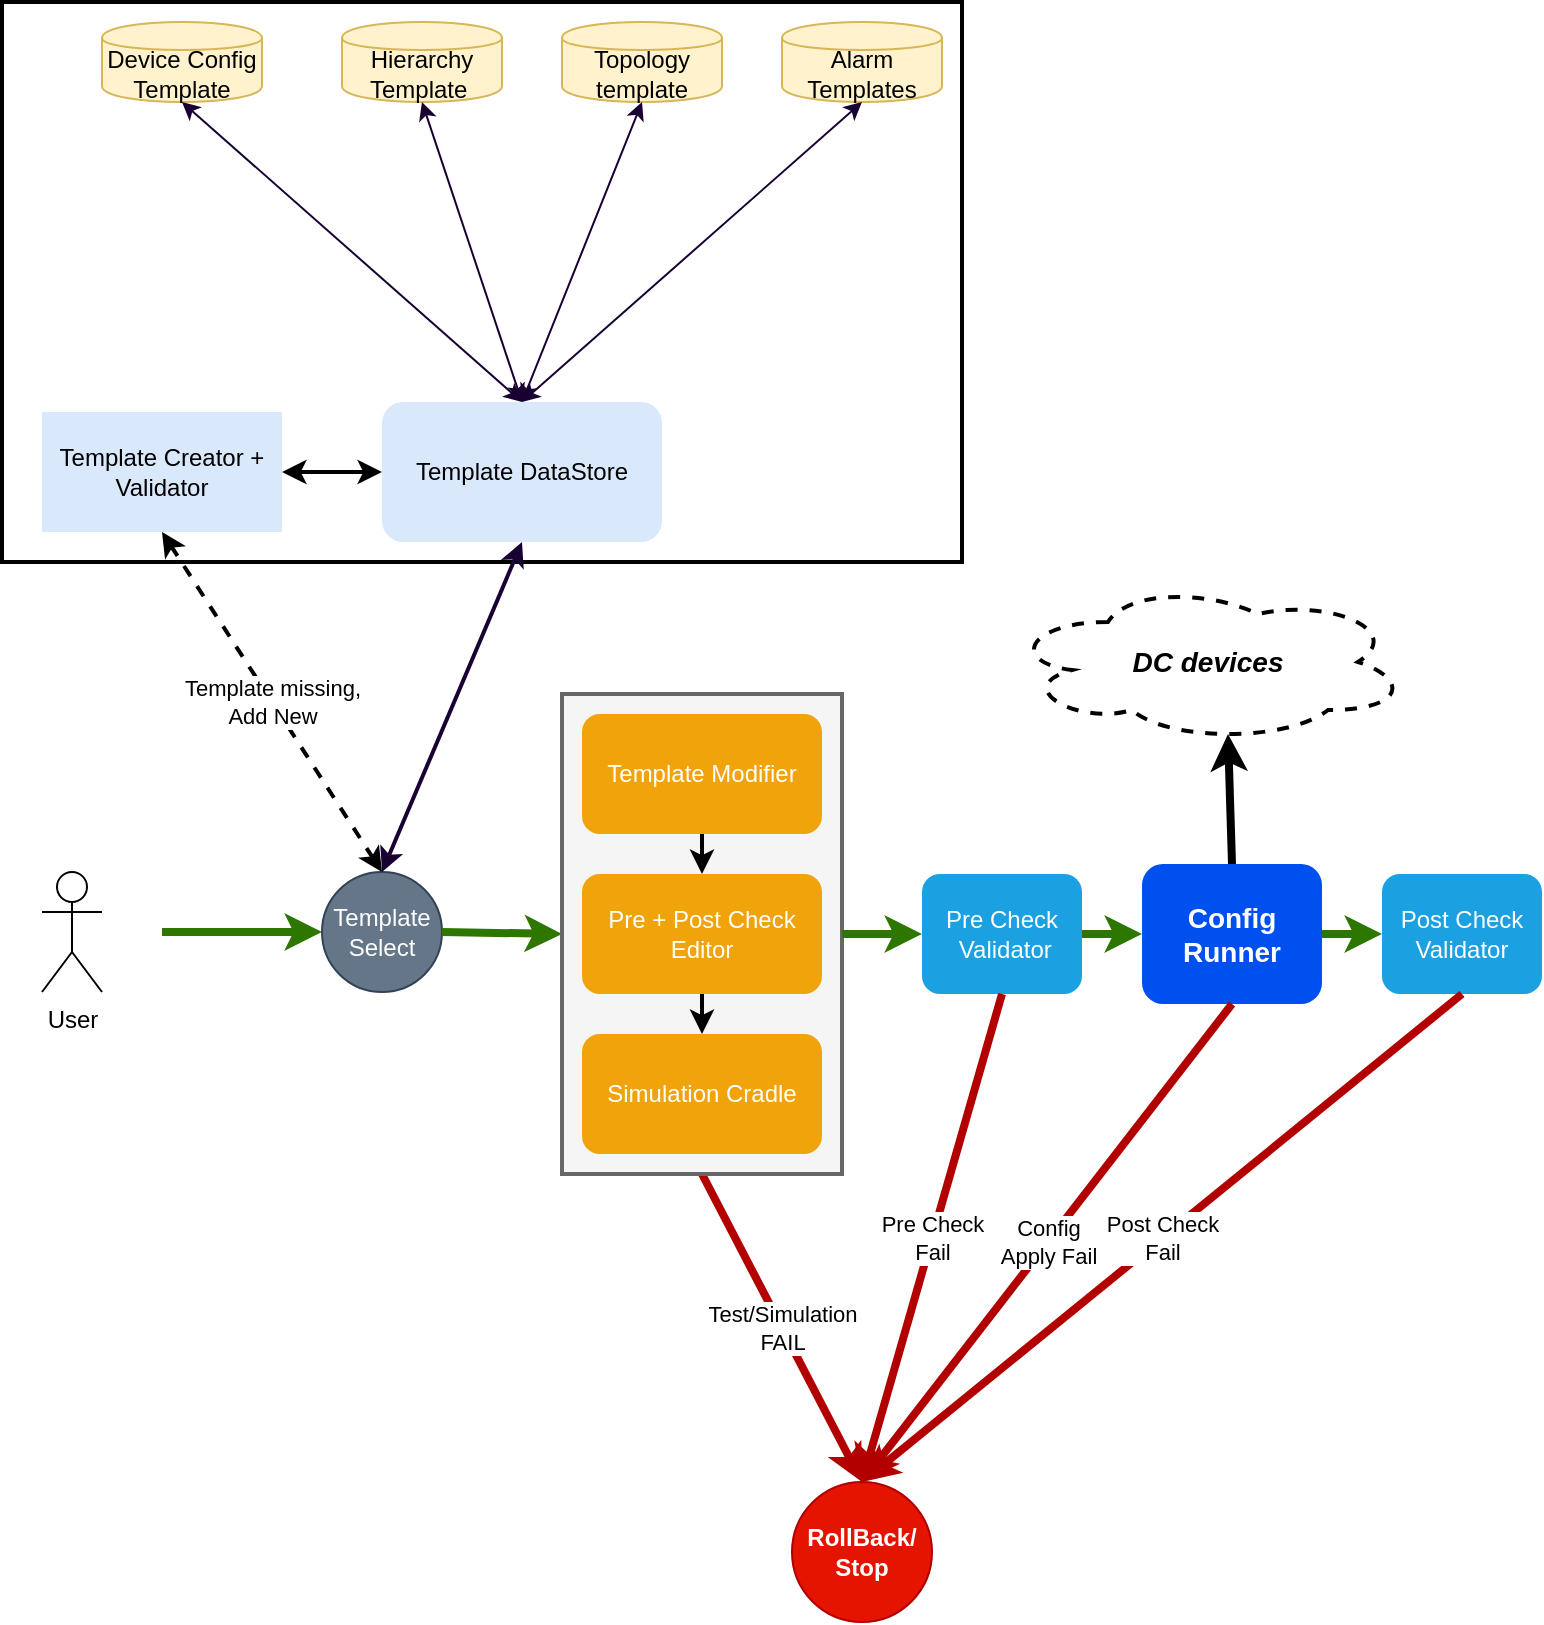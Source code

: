 <mxfile version="12.1.3" type="github" pages="1">
  <diagram id="B4XK_0Hln9eRdX3QcIPv" name="Page-1">
    <mxGraphModel dx="1346" dy="859" grid="1" gridSize="10" guides="1" tooltips="1" connect="1" arrows="1" fold="1" page="1" pageScale="1" pageWidth="850" pageHeight="1100" math="0" shadow="0">
      <root>
        <mxCell id="0"/>
        <mxCell id="1" parent="0"/>
        <mxCell id="j7HrswJJdAMiraN6C7io-34" value="" style="rounded=0;whiteSpace=wrap;html=1;strokeWidth=2;" vertex="1" parent="1">
          <mxGeometry x="30" y="30" width="480" height="280" as="geometry"/>
        </mxCell>
        <mxCell id="PcscQ1ydCQ4jhYNcUpiW-1" value="Template DataStore" style="rounded=1;whiteSpace=wrap;html=1;fillColor=#dae8fc;strokeColor=none;" parent="1" vertex="1">
          <mxGeometry x="220" y="230" width="140" height="70" as="geometry"/>
        </mxCell>
        <mxCell id="PcscQ1ydCQ4jhYNcUpiW-2" value="Device Config Template" style="shape=cylinder;whiteSpace=wrap;html=1;boundedLbl=1;backgroundOutline=1;fillColor=#fff2cc;strokeColor=#d6b656;" parent="1" vertex="1">
          <mxGeometry x="80" y="40" width="80" height="40" as="geometry"/>
        </mxCell>
        <mxCell id="PcscQ1ydCQ4jhYNcUpiW-4" value="Hierarchy Template&amp;nbsp;" style="shape=cylinder;whiteSpace=wrap;html=1;boundedLbl=1;backgroundOutline=1;fillColor=#fff2cc;strokeColor=#d6b656;" parent="1" vertex="1">
          <mxGeometry x="200" y="40" width="80" height="40" as="geometry"/>
        </mxCell>
        <mxCell id="PcscQ1ydCQ4jhYNcUpiW-5" value="Topology template" style="shape=cylinder;whiteSpace=wrap;html=1;boundedLbl=1;backgroundOutline=1;fillColor=#fff2cc;strokeColor=#d6b656;" parent="1" vertex="1">
          <mxGeometry x="310" y="40" width="80" height="40" as="geometry"/>
        </mxCell>
        <mxCell id="PcscQ1ydCQ4jhYNcUpiW-6" value="Alarm Templates" style="shape=cylinder;whiteSpace=wrap;html=1;boundedLbl=1;backgroundOutline=1;fillColor=#fff2cc;strokeColor=#d6b656;" parent="1" vertex="1">
          <mxGeometry x="420" y="40" width="80" height="40" as="geometry"/>
        </mxCell>
        <mxCell id="PcscQ1ydCQ4jhYNcUpiW-7" value="" style="endArrow=classic;startArrow=classic;html=1;entryX=0.5;entryY=1;entryDx=0;entryDy=0;exitX=0.5;exitY=0;exitDx=0;exitDy=0;strokeColor=#190033;" parent="1" source="PcscQ1ydCQ4jhYNcUpiW-1" target="PcscQ1ydCQ4jhYNcUpiW-2" edge="1">
          <mxGeometry width="50" height="50" relative="1" as="geometry">
            <mxPoint x="10" y="300" as="sourcePoint"/>
            <mxPoint x="60" y="250" as="targetPoint"/>
          </mxGeometry>
        </mxCell>
        <mxCell id="j7HrswJJdAMiraN6C7io-1" value="" style="endArrow=classic;startArrow=classic;html=1;entryX=0.5;entryY=1;entryDx=0;entryDy=0;exitX=0.5;exitY=0;exitDx=0;exitDy=0;strokeColor=#190033;" edge="1" parent="1" source="PcscQ1ydCQ4jhYNcUpiW-1" target="PcscQ1ydCQ4jhYNcUpiW-4">
          <mxGeometry width="50" height="50" relative="1" as="geometry">
            <mxPoint x="360" y="170" as="sourcePoint"/>
            <mxPoint x="190" y="90" as="targetPoint"/>
          </mxGeometry>
        </mxCell>
        <mxCell id="j7HrswJJdAMiraN6C7io-3" value="" style="endArrow=classic;startArrow=classic;html=1;entryX=0.5;entryY=1;entryDx=0;entryDy=0;exitX=0.5;exitY=0;exitDx=0;exitDy=0;strokeColor=#190033;" edge="1" parent="1" source="PcscQ1ydCQ4jhYNcUpiW-1" target="PcscQ1ydCQ4jhYNcUpiW-5">
          <mxGeometry width="50" height="50" relative="1" as="geometry">
            <mxPoint x="375" y="190" as="sourcePoint"/>
            <mxPoint x="325" y="110" as="targetPoint"/>
          </mxGeometry>
        </mxCell>
        <mxCell id="j7HrswJJdAMiraN6C7io-4" value="" style="endArrow=classic;startArrow=classic;html=1;entryX=0.5;entryY=1;entryDx=0;entryDy=0;exitX=0.5;exitY=0;exitDx=0;exitDy=0;strokeColor=#190033;" edge="1" parent="1" source="PcscQ1ydCQ4jhYNcUpiW-1" target="PcscQ1ydCQ4jhYNcUpiW-6">
          <mxGeometry width="50" height="50" relative="1" as="geometry">
            <mxPoint x="390" y="195" as="sourcePoint"/>
            <mxPoint x="450" y="115" as="targetPoint"/>
          </mxGeometry>
        </mxCell>
        <mxCell id="j7HrswJJdAMiraN6C7io-5" value="Template Creator + Validator" style="rounded=0;whiteSpace=wrap;html=1;fillColor=#dae8fc;strokeColor=none;" vertex="1" parent="1">
          <mxGeometry x="50" y="235" width="120" height="60" as="geometry"/>
        </mxCell>
        <mxCell id="j7HrswJJdAMiraN6C7io-7" value="User" style="shape=umlActor;verticalLabelPosition=bottom;labelBackgroundColor=#ffffff;verticalAlign=top;html=1;outlineConnect=0;" vertex="1" parent="1">
          <mxGeometry x="50" y="465" width="30" height="60" as="geometry"/>
        </mxCell>
        <mxCell id="j7HrswJJdAMiraN6C7io-8" value="Template Select" style="ellipse;whiteSpace=wrap;html=1;aspect=fixed;fillColor=#647687;strokeColor=#314354;fontColor=#ffffff;" vertex="1" parent="1">
          <mxGeometry x="190" y="465" width="60" height="60" as="geometry"/>
        </mxCell>
        <mxCell id="j7HrswJJdAMiraN6C7io-14" value="" style="endArrow=classic;startArrow=classic;html=1;entryX=0.5;entryY=1;entryDx=0;entryDy=0;exitX=0.5;exitY=0;exitDx=0;exitDy=0;strokeColor=#190033;strokeWidth=2;" edge="1" parent="1" source="j7HrswJJdAMiraN6C7io-8" target="PcscQ1ydCQ4jhYNcUpiW-1">
          <mxGeometry width="50" height="50" relative="1" as="geometry">
            <mxPoint x="270" y="380" as="sourcePoint"/>
            <mxPoint x="100" y="300" as="targetPoint"/>
          </mxGeometry>
        </mxCell>
        <mxCell id="j7HrswJJdAMiraN6C7io-24" value="Template missing,&lt;br&gt;Add New" style="endArrow=classic;startArrow=classic;html=1;dashed=1;strokeColor=#000000;strokeWidth=2;entryX=0.5;entryY=1;entryDx=0;entryDy=0;exitX=0.5;exitY=0;exitDx=0;exitDy=0;" edge="1" parent="1" source="j7HrswJJdAMiraN6C7io-8" target="j7HrswJJdAMiraN6C7io-5">
          <mxGeometry width="50" height="50" relative="1" as="geometry">
            <mxPoint x="10" y="620" as="sourcePoint"/>
            <mxPoint x="60" y="570" as="targetPoint"/>
          </mxGeometry>
        </mxCell>
        <mxCell id="j7HrswJJdAMiraN6C7io-32" value="" style="endArrow=classic;startArrow=classic;html=1;strokeColor=#000000;strokeWidth=2;entryX=0;entryY=0.5;entryDx=0;entryDy=0;exitX=1;exitY=0.5;exitDx=0;exitDy=0;" edge="1" parent="1" source="j7HrswJJdAMiraN6C7io-5" target="PcscQ1ydCQ4jhYNcUpiW-1">
          <mxGeometry width="50" height="50" relative="1" as="geometry">
            <mxPoint x="10" y="680" as="sourcePoint"/>
            <mxPoint x="60" y="630" as="targetPoint"/>
          </mxGeometry>
        </mxCell>
        <mxCell id="j7HrswJJdAMiraN6C7io-35" value="Pre Check&lt;br&gt;&amp;nbsp;Validator" style="rounded=1;whiteSpace=wrap;html=1;fillColor=#1ba1e2;strokeColor=none;fontColor=#ffffff;" vertex="1" parent="1">
          <mxGeometry x="490" y="466" width="80" height="60" as="geometry"/>
        </mxCell>
        <mxCell id="j7HrswJJdAMiraN6C7io-36" value="&lt;b&gt;&lt;font style=&quot;font-size: 14px&quot;&gt;Config&lt;/font&gt;&lt;br&gt;&lt;font style=&quot;font-size: 14px&quot;&gt;Runner&lt;/font&gt;&lt;/b&gt;" style="rounded=1;whiteSpace=wrap;html=1;fillColor=#0050ef;strokeColor=none;fontColor=#ffffff;" vertex="1" parent="1">
          <mxGeometry x="600" y="461" width="90" height="70" as="geometry"/>
        </mxCell>
        <mxCell id="j7HrswJJdAMiraN6C7io-37" value="Post Check Validator" style="rounded=1;whiteSpace=wrap;html=1;fillColor=#1ba1e2;strokeColor=none;fontColor=#ffffff;" vertex="1" parent="1">
          <mxGeometry x="720" y="466" width="80" height="60" as="geometry"/>
        </mxCell>
        <mxCell id="j7HrswJJdAMiraN6C7io-38" value="&lt;b&gt;RollBack/&lt;br&gt;Stop&lt;/b&gt;" style="ellipse;whiteSpace=wrap;html=1;aspect=fixed;fillColor=#e51400;strokeColor=#B20000;fontColor=#ffffff;" vertex="1" parent="1">
          <mxGeometry x="425" y="770" width="70" height="70" as="geometry"/>
        </mxCell>
        <mxCell id="j7HrswJJdAMiraN6C7io-40" value="Test/Simulation&lt;br&gt;FAIL" style="endArrow=classic;html=1;strokeColor=#B20000;strokeWidth=4;exitX=0.5;exitY=1;exitDx=0;exitDy=0;entryX=0.5;entryY=0;entryDx=0;entryDy=0;fillColor=#e51400;" edge="1" parent="1" source="j7HrswJJdAMiraN6C7io-31" target="j7HrswJJdAMiraN6C7io-38">
          <mxGeometry width="50" height="50" relative="1" as="geometry">
            <mxPoint x="320" y="740" as="sourcePoint"/>
            <mxPoint x="370" y="690" as="targetPoint"/>
          </mxGeometry>
        </mxCell>
        <mxCell id="j7HrswJJdAMiraN6C7io-41" value="" style="endArrow=classic;html=1;strokeColor=#2D7600;strokeWidth=4;entryX=0;entryY=0.5;entryDx=0;entryDy=0;fillColor=#60a917;" edge="1" parent="1" target="j7HrswJJdAMiraN6C7io-8">
          <mxGeometry width="50" height="50" relative="1" as="geometry">
            <mxPoint x="110" y="495" as="sourcePoint"/>
            <mxPoint x="140" y="570" as="targetPoint"/>
          </mxGeometry>
        </mxCell>
        <mxCell id="j7HrswJJdAMiraN6C7io-43" value="" style="endArrow=classic;html=1;strokeColor=#2D7600;strokeWidth=4;entryX=0;entryY=0.5;entryDx=0;entryDy=0;fillColor=#60a917;exitX=1;exitY=0.5;exitDx=0;exitDy=0;" edge="1" parent="1" source="j7HrswJJdAMiraN6C7io-8" target="j7HrswJJdAMiraN6C7io-31">
          <mxGeometry width="50" height="50" relative="1" as="geometry">
            <mxPoint x="150" y="610" as="sourcePoint"/>
            <mxPoint x="230" y="609.5" as="targetPoint"/>
          </mxGeometry>
        </mxCell>
        <mxCell id="j7HrswJJdAMiraN6C7io-44" value="" style="group" vertex="1" connectable="0" parent="1">
          <mxGeometry x="310" y="376" width="140" height="240" as="geometry"/>
        </mxCell>
        <mxCell id="j7HrswJJdAMiraN6C7io-31" value="" style="rounded=0;whiteSpace=wrap;html=1;strokeWidth=2;fillColor=#f5f5f5;strokeColor=#666666;fontColor=#333333;" vertex="1" parent="j7HrswJJdAMiraN6C7io-44">
          <mxGeometry width="140" height="240" as="geometry"/>
        </mxCell>
        <mxCell id="j7HrswJJdAMiraN6C7io-25" value="Template Modifier" style="rounded=1;whiteSpace=wrap;html=1;fillColor=#f0a30a;strokeColor=none;fontColor=#ffffff;" vertex="1" parent="j7HrswJJdAMiraN6C7io-44">
          <mxGeometry x="10" y="10" width="120" height="60" as="geometry"/>
        </mxCell>
        <mxCell id="j7HrswJJdAMiraN6C7io-26" value="Pre + Post Check Editor" style="rounded=1;whiteSpace=wrap;html=1;fillColor=#f0a30a;strokeColor=none;fontColor=#ffffff;" vertex="1" parent="j7HrswJJdAMiraN6C7io-44">
          <mxGeometry x="10" y="90" width="120" height="60" as="geometry"/>
        </mxCell>
        <mxCell id="j7HrswJJdAMiraN6C7io-27" value="Simulation Cradle" style="rounded=1;whiteSpace=wrap;html=1;fillColor=#f0a30a;strokeColor=none;fontColor=#ffffff;" vertex="1" parent="j7HrswJJdAMiraN6C7io-44">
          <mxGeometry x="10" y="170" width="120" height="60" as="geometry"/>
        </mxCell>
        <mxCell id="j7HrswJJdAMiraN6C7io-28" value="" style="endArrow=classic;html=1;strokeColor=#000000;strokeWidth=2;exitX=0.5;exitY=1;exitDx=0;exitDy=0;" edge="1" parent="j7HrswJJdAMiraN6C7io-44" source="j7HrswJJdAMiraN6C7io-25" target="j7HrswJJdAMiraN6C7io-26">
          <mxGeometry width="50" height="50" relative="1" as="geometry">
            <mxPoint x="-280" y="350" as="sourcePoint"/>
            <mxPoint x="-230" y="300" as="targetPoint"/>
          </mxGeometry>
        </mxCell>
        <mxCell id="j7HrswJJdAMiraN6C7io-30" value="" style="endArrow=classic;html=1;strokeColor=#000000;strokeWidth=2;exitX=0.5;exitY=1;exitDx=0;exitDy=0;entryX=0.5;entryY=0;entryDx=0;entryDy=0;" edge="1" parent="j7HrswJJdAMiraN6C7io-44" source="j7HrswJJdAMiraN6C7io-26" target="j7HrswJJdAMiraN6C7io-27">
          <mxGeometry width="50" height="50" relative="1" as="geometry">
            <mxPoint x="150" y="70" as="sourcePoint"/>
            <mxPoint x="150" y="90" as="targetPoint"/>
          </mxGeometry>
        </mxCell>
        <mxCell id="j7HrswJJdAMiraN6C7io-45" value="" style="endArrow=classic;html=1;strokeColor=#2D7600;strokeWidth=4;entryX=0;entryY=0.5;entryDx=0;entryDy=0;fillColor=#60a917;exitX=1;exitY=0.5;exitDx=0;exitDy=0;" edge="1" parent="1" source="j7HrswJJdAMiraN6C7io-31" target="j7HrswJJdAMiraN6C7io-35">
          <mxGeometry width="50" height="50" relative="1" as="geometry">
            <mxPoint x="560" y="590" as="sourcePoint"/>
            <mxPoint x="620" y="591" as="targetPoint"/>
          </mxGeometry>
        </mxCell>
        <mxCell id="j7HrswJJdAMiraN6C7io-50" value="" style="endArrow=classic;html=1;strokeColor=#2D7600;strokeWidth=4;entryX=0;entryY=0.5;entryDx=0;entryDy=0;fillColor=#60a917;exitX=1;exitY=0.5;exitDx=0;exitDy=0;" edge="1" parent="1" source="j7HrswJJdAMiraN6C7io-36" target="j7HrswJJdAMiraN6C7io-37">
          <mxGeometry width="50" height="50" relative="1" as="geometry">
            <mxPoint x="550" y="640" as="sourcePoint"/>
            <mxPoint x="610" y="641" as="targetPoint"/>
          </mxGeometry>
        </mxCell>
        <mxCell id="j7HrswJJdAMiraN6C7io-52" value="" style="endArrow=classic;html=1;strokeColor=#2D7600;strokeWidth=4;entryX=0;entryY=0.5;entryDx=0;entryDy=0;fillColor=#60a917;exitX=1;exitY=0.5;exitDx=0;exitDy=0;" edge="1" parent="1" source="j7HrswJJdAMiraN6C7io-35" target="j7HrswJJdAMiraN6C7io-36">
          <mxGeometry width="50" height="50" relative="1" as="geometry">
            <mxPoint x="560" y="600" as="sourcePoint"/>
            <mxPoint x="620" y="601" as="targetPoint"/>
          </mxGeometry>
        </mxCell>
        <mxCell id="j7HrswJJdAMiraN6C7io-53" value="Post Check&lt;br&gt;Fail" style="endArrow=classic;html=1;strokeColor=#B20000;strokeWidth=4;exitX=0.5;exitY=1;exitDx=0;exitDy=0;entryX=0.5;entryY=0;entryDx=0;entryDy=0;fillColor=#e51400;" edge="1" parent="1" source="j7HrswJJdAMiraN6C7io-37" target="j7HrswJJdAMiraN6C7io-38">
          <mxGeometry width="50" height="50" relative="1" as="geometry">
            <mxPoint x="590" y="616" as="sourcePoint"/>
            <mxPoint x="590" y="770" as="targetPoint"/>
          </mxGeometry>
        </mxCell>
        <mxCell id="j7HrswJJdAMiraN6C7io-54" value="Pre Check&lt;br&gt;Fail" style="endArrow=classic;html=1;strokeColor=#B20000;strokeWidth=4;exitX=0.5;exitY=1;exitDx=0;exitDy=0;entryX=0.5;entryY=0;entryDx=0;entryDy=0;fillColor=#e51400;" edge="1" parent="1" source="j7HrswJJdAMiraN6C7io-35" target="j7HrswJJdAMiraN6C7io-38">
          <mxGeometry width="50" height="50" relative="1" as="geometry">
            <mxPoint x="499.5" y="616" as="sourcePoint"/>
            <mxPoint x="499.5" y="770" as="targetPoint"/>
          </mxGeometry>
        </mxCell>
        <mxCell id="j7HrswJJdAMiraN6C7io-55" value="Config&lt;br&gt;Apply Fail" style="endArrow=classic;html=1;strokeColor=#B20000;strokeWidth=4;exitX=0.5;exitY=1;exitDx=0;exitDy=0;entryX=0.5;entryY=0;entryDx=0;entryDy=0;fillColor=#e51400;" edge="1" parent="1" source="j7HrswJJdAMiraN6C7io-36" target="j7HrswJJdAMiraN6C7io-38">
          <mxGeometry width="50" height="50" relative="1" as="geometry">
            <mxPoint x="550" y="616" as="sourcePoint"/>
            <mxPoint x="550" y="770" as="targetPoint"/>
          </mxGeometry>
        </mxCell>
        <mxCell id="j7HrswJJdAMiraN6C7io-56" value="&lt;span style=&quot;font-size: 14px&quot;&gt;&lt;b&gt;&lt;i&gt;DC devices&lt;/i&gt;&lt;/b&gt;&lt;/span&gt;" style="ellipse;shape=cloud;whiteSpace=wrap;html=1;strokeColor=#000000;strokeWidth=2;dashed=1;" vertex="1" parent="1">
          <mxGeometry x="533" y="320" width="200" height="80" as="geometry"/>
        </mxCell>
        <mxCell id="j7HrswJJdAMiraN6C7io-57" value="" style="endArrow=classic;html=1;strokeColor=#000000;strokeWidth=4;exitX=0.5;exitY=0;exitDx=0;exitDy=0;entryX=0.55;entryY=0.95;entryDx=0;entryDy=0;entryPerimeter=0;" edge="1" parent="1" source="j7HrswJJdAMiraN6C7io-36" target="j7HrswJJdAMiraN6C7io-56">
          <mxGeometry width="50" height="50" relative="1" as="geometry">
            <mxPoint x="710" y="730" as="sourcePoint"/>
            <mxPoint x="760" y="680" as="targetPoint"/>
          </mxGeometry>
        </mxCell>
      </root>
    </mxGraphModel>
  </diagram>
</mxfile>
